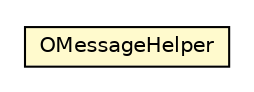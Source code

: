 #!/usr/local/bin/dot
#
# Class diagram 
# Generated by UMLGraph version R5_6-24-gf6e263 (http://www.umlgraph.org/)
#

digraph G {
	edge [fontname="Helvetica",fontsize=10,labelfontname="Helvetica",labelfontsize=10];
	node [fontname="Helvetica",fontsize=10,shape=plaintext];
	nodesep=0.25;
	ranksep=0.5;
	// com.orientechnologies.orient.client.remote.message.OMessageHelper
	c4730070 [label=<<table title="com.orientechnologies.orient.client.remote.message.OMessageHelper" border="0" cellborder="1" cellspacing="0" cellpadding="2" port="p" bgcolor="lemonChiffon" href="./OMessageHelper.html">
		<tr><td><table border="0" cellspacing="0" cellpadding="1">
<tr><td align="center" balign="center"> OMessageHelper </td></tr>
		</table></td></tr>
		</table>>, URL="./OMessageHelper.html", fontname="Helvetica", fontcolor="black", fontsize=10.0];
}

